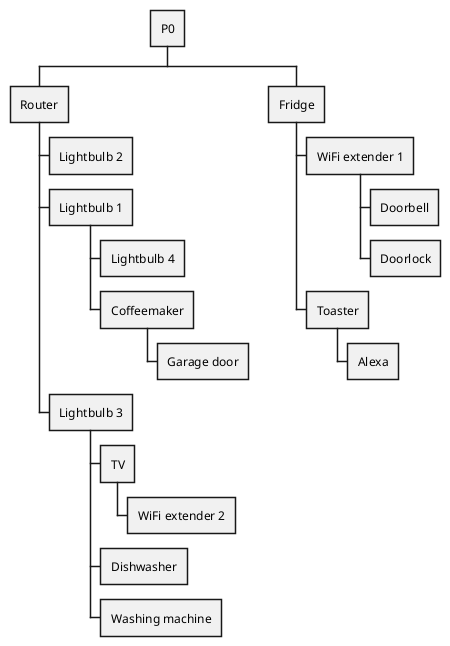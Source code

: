 @startwbs lineage
* P0
** Router
*** Lightbulb 2
*** Lightbulb 1
**** Lightbulb 4
**** Coffeemaker
***** Garage door
*** Lightbulb 3
**** TV
***** WiFi extender 2
**** Dishwasher
**** Washing machine
** Fridge
*** WiFi extender 1
**** Doorbell
**** Doorlock
*** Toaster
**** Alexa
@endwbs
